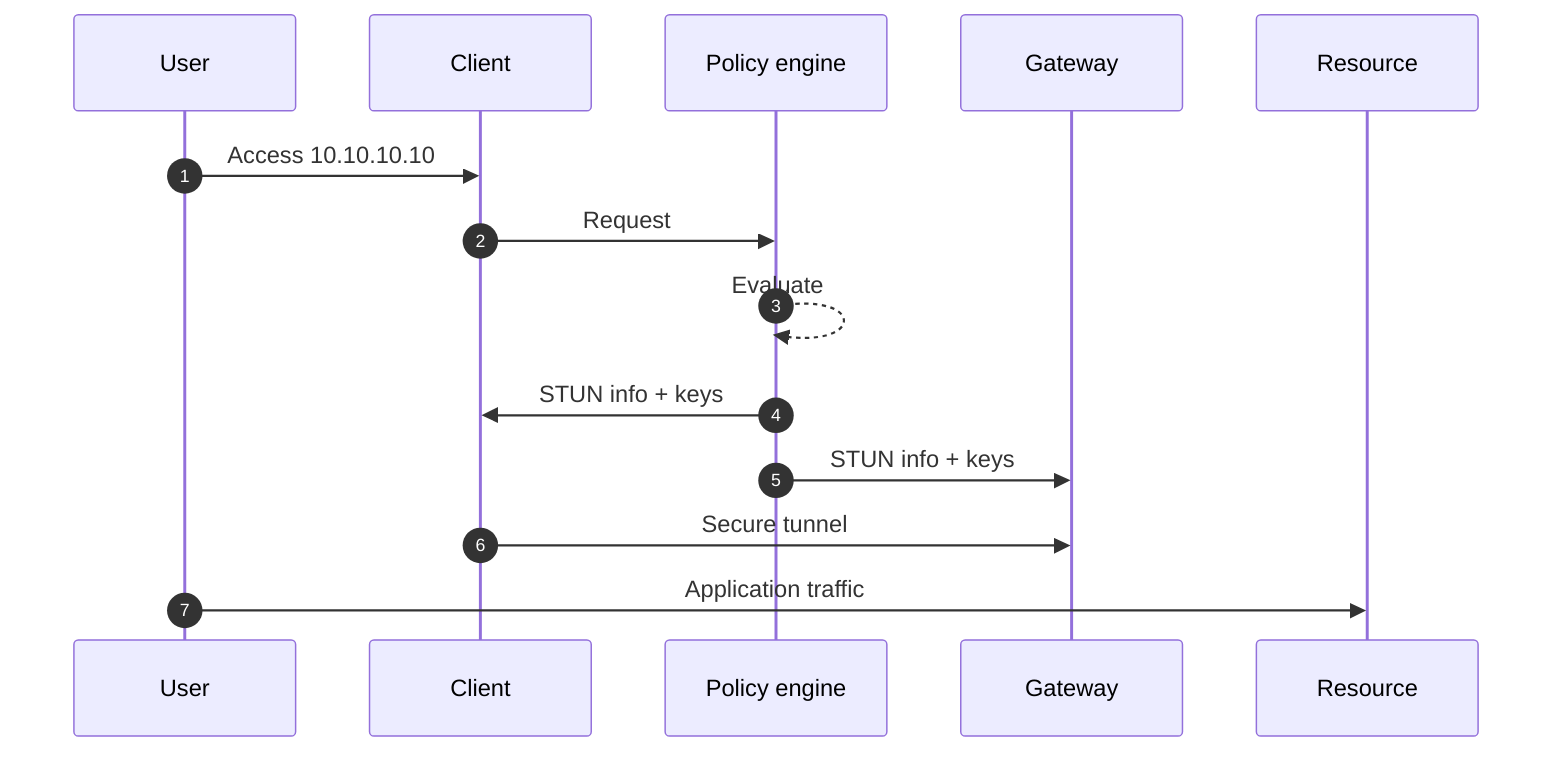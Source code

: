 sequenceDiagram
    autonumber
    User->>Client: Access 10.10.10.10
    Client->>Policy engine: Request
    Policy engine-->>Policy engine: Evaluate
    Policy engine->>Client: STUN info + keys
    Policy engine->>Gateway: STUN info + keys
    Client->>Gateway:  Secure tunnel
    User->>Resource: Application traffic